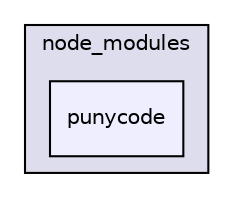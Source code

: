 digraph "gulp-src/node_modules/gulp/node_modules/liftoff/node_modules/resolve/test/resolver/punycode/node_modules/punycode" {
  compound=true
  node [ fontsize="10", fontname="Helvetica"];
  edge [ labelfontsize="10", labelfontname="Helvetica"];
  subgraph clusterdir_b272e07c236bd933de3f4b9a71d96234 {
    graph [ bgcolor="#ddddee", pencolor="black", label="node_modules" fontname="Helvetica", fontsize="10", URL="dir_b272e07c236bd933de3f4b9a71d96234.html"]
  dir_512e33648aad673a0b83869c68ed193d [shape=box, label="punycode", style="filled", fillcolor="#eeeeff", pencolor="black", URL="dir_512e33648aad673a0b83869c68ed193d.html"];
  }
}

